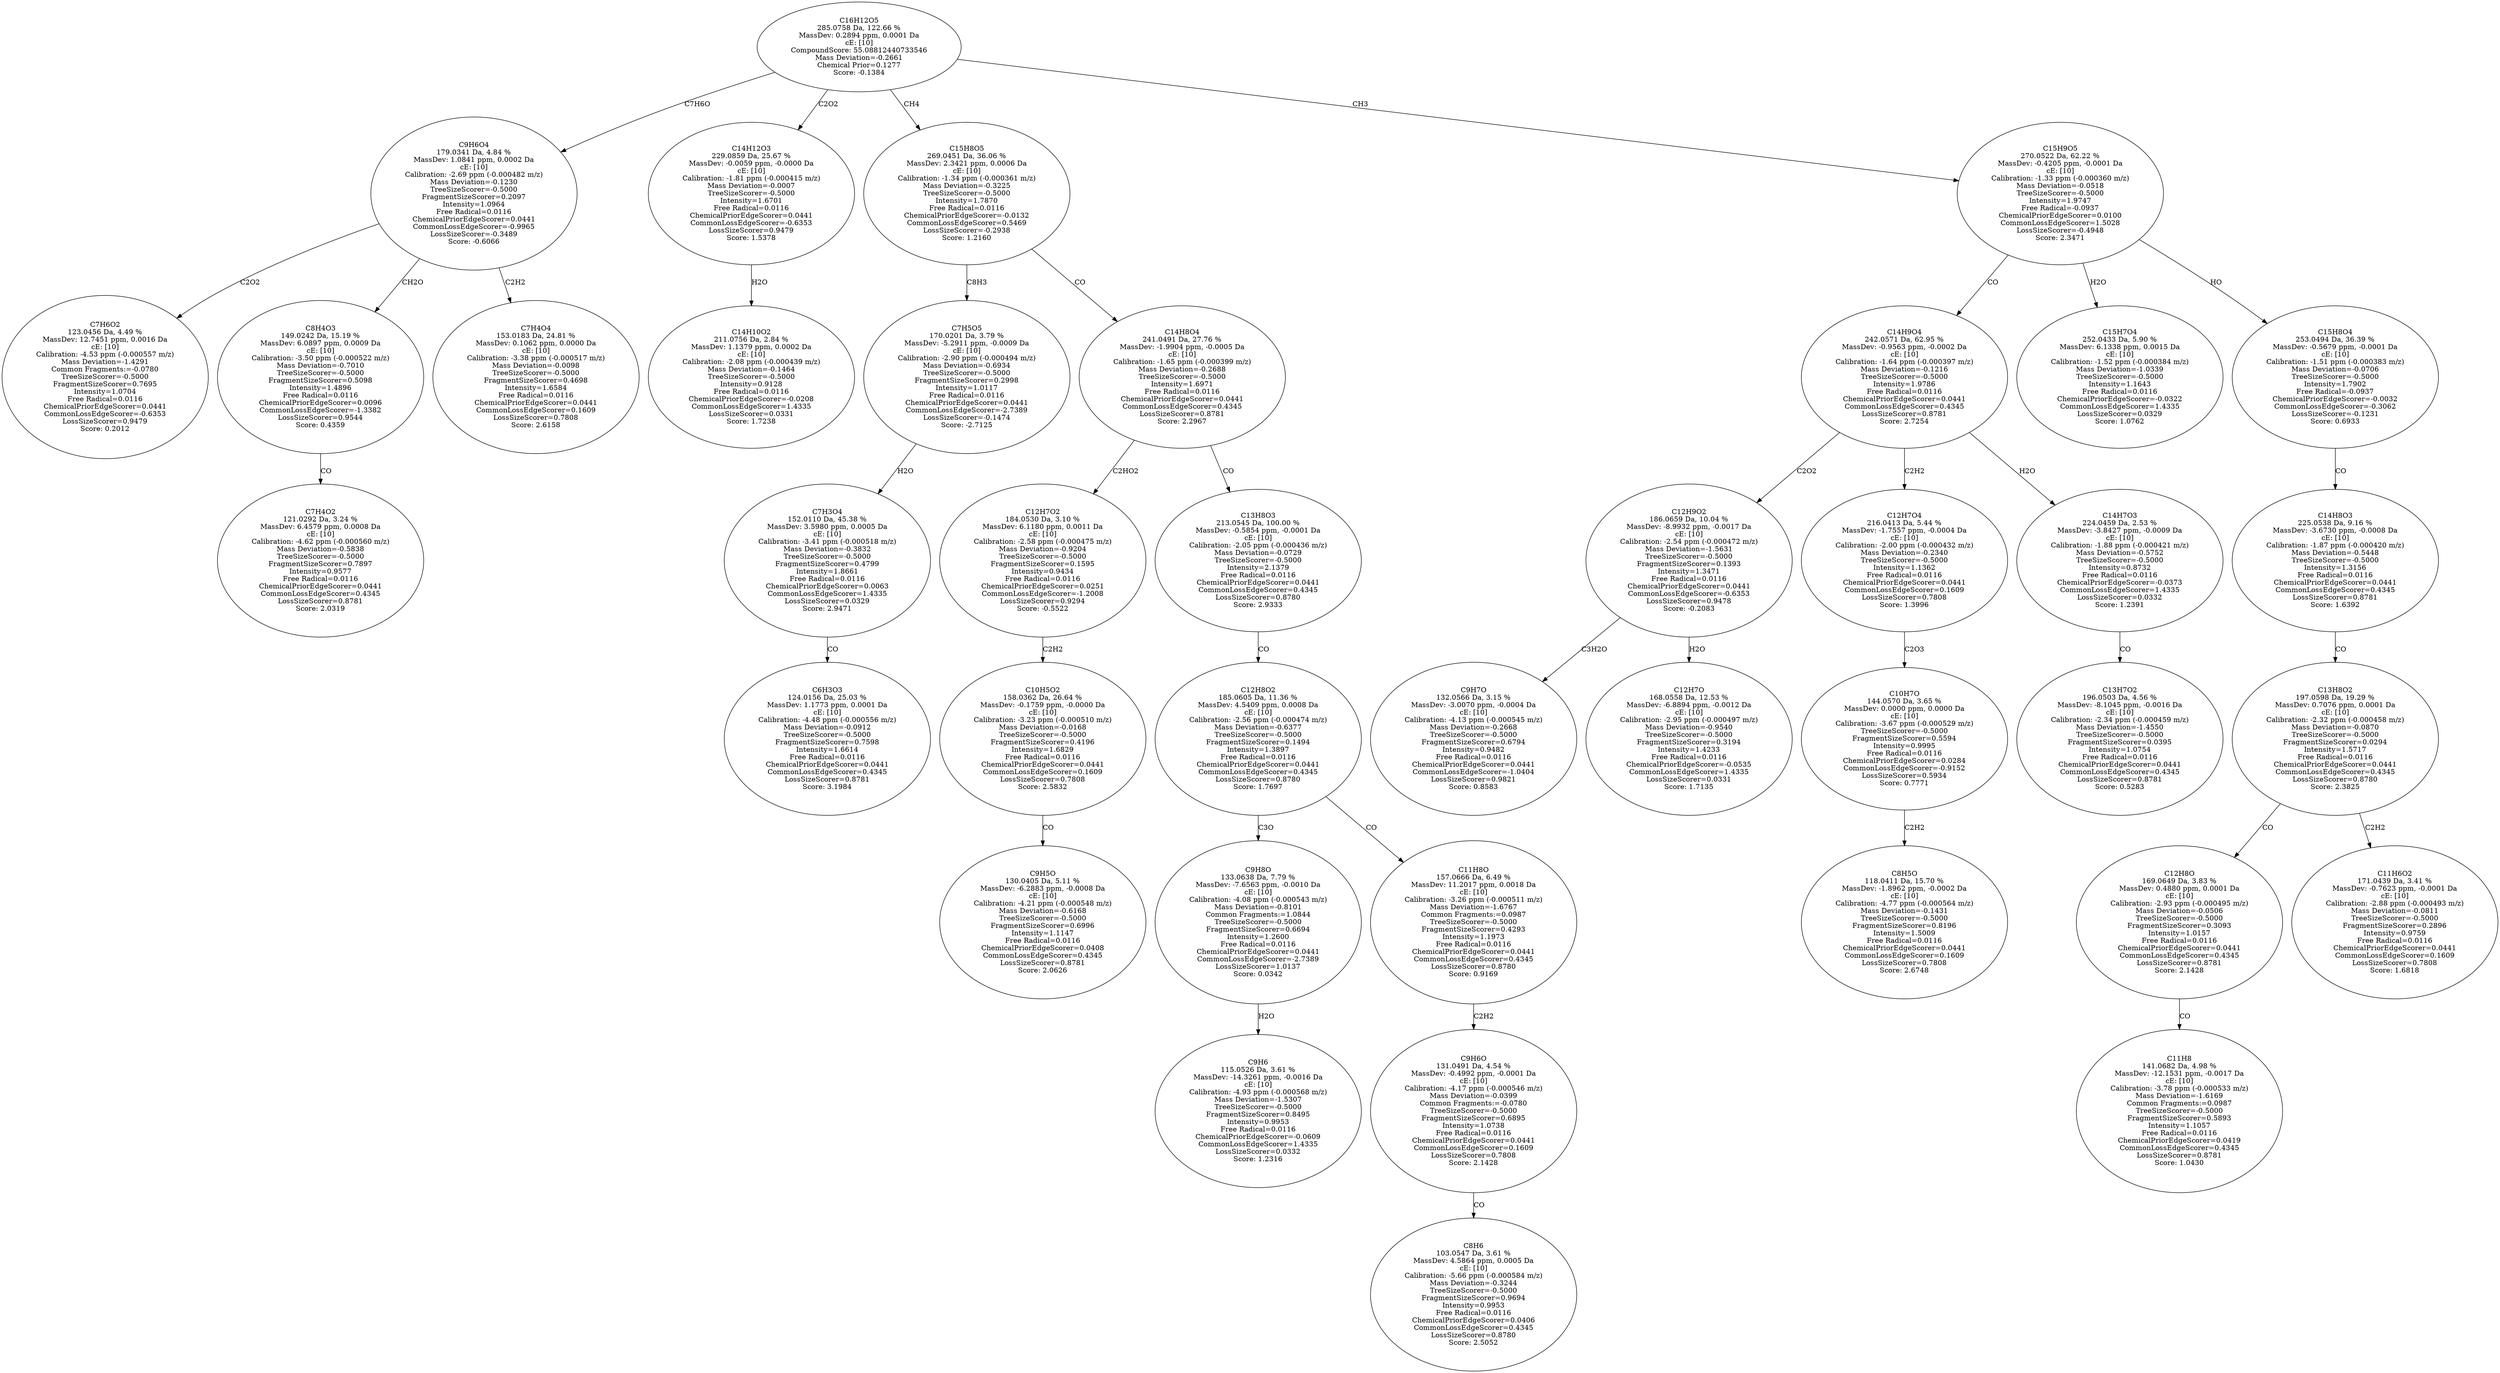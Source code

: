 strict digraph {
v1 [label="C7H6O2\n123.0456 Da, 4.49 %\nMassDev: 12.7451 ppm, 0.0016 Da\ncE: [10]\nCalibration: -4.53 ppm (-0.000557 m/z)\nMass Deviation=-1.4291\nCommon Fragments:=-0.0780\nTreeSizeScorer=-0.5000\nFragmentSizeScorer=0.7695\nIntensity=1.0704\nFree Radical=0.0116\nChemicalPriorEdgeScorer=0.0441\nCommonLossEdgeScorer=-0.6353\nLossSizeScorer=0.9479\nScore: 0.2012"];
v2 [label="C7H4O2\n121.0292 Da, 3.24 %\nMassDev: 6.4579 ppm, 0.0008 Da\ncE: [10]\nCalibration: -4.62 ppm (-0.000560 m/z)\nMass Deviation=-0.5838\nTreeSizeScorer=-0.5000\nFragmentSizeScorer=0.7897\nIntensity=0.9577\nFree Radical=0.0116\nChemicalPriorEdgeScorer=0.0441\nCommonLossEdgeScorer=0.4345\nLossSizeScorer=0.8781\nScore: 2.0319"];
v3 [label="C8H4O3\n149.0242 Da, 15.19 %\nMassDev: 6.0897 ppm, 0.0009 Da\ncE: [10]\nCalibration: -3.50 ppm (-0.000522 m/z)\nMass Deviation=-0.7010\nTreeSizeScorer=-0.5000\nFragmentSizeScorer=0.5098\nIntensity=1.4896\nFree Radical=0.0116\nChemicalPriorEdgeScorer=0.0096\nCommonLossEdgeScorer=-1.3382\nLossSizeScorer=0.9544\nScore: 0.4359"];
v4 [label="C7H4O4\n153.0183 Da, 24.81 %\nMassDev: 0.1062 ppm, 0.0000 Da\ncE: [10]\nCalibration: -3.38 ppm (-0.000517 m/z)\nMass Deviation=-0.0098\nTreeSizeScorer=-0.5000\nFragmentSizeScorer=0.4698\nIntensity=1.6584\nFree Radical=0.0116\nChemicalPriorEdgeScorer=0.0441\nCommonLossEdgeScorer=0.1609\nLossSizeScorer=0.7808\nScore: 2.6158"];
v5 [label="C9H6O4\n179.0341 Da, 4.84 %\nMassDev: 1.0841 ppm, 0.0002 Da\ncE: [10]\nCalibration: -2.69 ppm (-0.000482 m/z)\nMass Deviation=-0.1230\nTreeSizeScorer=-0.5000\nFragmentSizeScorer=0.2097\nIntensity=1.0964\nFree Radical=0.0116\nChemicalPriorEdgeScorer=0.0441\nCommonLossEdgeScorer=-0.9965\nLossSizeScorer=-0.3489\nScore: -0.6066"];
v6 [label="C14H10O2\n211.0756 Da, 2.84 %\nMassDev: 1.1379 ppm, 0.0002 Da\ncE: [10]\nCalibration: -2.08 ppm (-0.000439 m/z)\nMass Deviation=-0.1464\nTreeSizeScorer=-0.5000\nIntensity=0.9128\nFree Radical=0.0116\nChemicalPriorEdgeScorer=-0.0208\nCommonLossEdgeScorer=1.4335\nLossSizeScorer=0.0331\nScore: 1.7238"];
v7 [label="C14H12O3\n229.0859 Da, 25.67 %\nMassDev: -0.0059 ppm, -0.0000 Da\ncE: [10]\nCalibration: -1.81 ppm (-0.000415 m/z)\nMass Deviation=-0.0007\nTreeSizeScorer=-0.5000\nIntensity=1.6701\nFree Radical=0.0116\nChemicalPriorEdgeScorer=0.0441\nCommonLossEdgeScorer=-0.6353\nLossSizeScorer=0.9479\nScore: 1.5378"];
v8 [label="C6H3O3\n124.0156 Da, 25.03 %\nMassDev: 1.1773 ppm, 0.0001 Da\ncE: [10]\nCalibration: -4.48 ppm (-0.000556 m/z)\nMass Deviation=-0.0912\nTreeSizeScorer=-0.5000\nFragmentSizeScorer=0.7598\nIntensity=1.6614\nFree Radical=0.0116\nChemicalPriorEdgeScorer=0.0441\nCommonLossEdgeScorer=0.4345\nLossSizeScorer=0.8781\nScore: 3.1984"];
v9 [label="C7H3O4\n152.0110 Da, 45.38 %\nMassDev: 3.5980 ppm, 0.0005 Da\ncE: [10]\nCalibration: -3.41 ppm (-0.000518 m/z)\nMass Deviation=-0.3832\nTreeSizeScorer=-0.5000\nFragmentSizeScorer=0.4799\nIntensity=1.8661\nFree Radical=0.0116\nChemicalPriorEdgeScorer=0.0063\nCommonLossEdgeScorer=1.4335\nLossSizeScorer=0.0329\nScore: 2.9471"];
v10 [label="C7H5O5\n170.0201 Da, 3.79 %\nMassDev: -5.2911 ppm, -0.0009 Da\ncE: [10]\nCalibration: -2.90 ppm (-0.000494 m/z)\nMass Deviation=-0.6934\nTreeSizeScorer=-0.5000\nFragmentSizeScorer=0.2998\nIntensity=1.0117\nFree Radical=0.0116\nChemicalPriorEdgeScorer=0.0441\nCommonLossEdgeScorer=-2.7389\nLossSizeScorer=-0.1474\nScore: -2.7125"];
v11 [label="C9H5O\n130.0405 Da, 5.11 %\nMassDev: -6.2883 ppm, -0.0008 Da\ncE: [10]\nCalibration: -4.21 ppm (-0.000548 m/z)\nMass Deviation=-0.6168\nTreeSizeScorer=-0.5000\nFragmentSizeScorer=0.6996\nIntensity=1.1147\nFree Radical=0.0116\nChemicalPriorEdgeScorer=0.0408\nCommonLossEdgeScorer=0.4345\nLossSizeScorer=0.8781\nScore: 2.0626"];
v12 [label="C10H5O2\n158.0362 Da, 26.64 %\nMassDev: -0.1759 ppm, -0.0000 Da\ncE: [10]\nCalibration: -3.23 ppm (-0.000510 m/z)\nMass Deviation=-0.0168\nTreeSizeScorer=-0.5000\nFragmentSizeScorer=0.4196\nIntensity=1.6829\nFree Radical=0.0116\nChemicalPriorEdgeScorer=0.0441\nCommonLossEdgeScorer=0.1609\nLossSizeScorer=0.7808\nScore: 2.5832"];
v13 [label="C12H7O2\n184.0530 Da, 3.10 %\nMassDev: 6.1180 ppm, 0.0011 Da\ncE: [10]\nCalibration: -2.58 ppm (-0.000475 m/z)\nMass Deviation=-0.9204\nTreeSizeScorer=-0.5000\nFragmentSizeScorer=0.1595\nIntensity=0.9434\nFree Radical=0.0116\nChemicalPriorEdgeScorer=0.0251\nCommonLossEdgeScorer=-1.2008\nLossSizeScorer=0.9294\nScore: -0.5522"];
v14 [label="C9H6\n115.0526 Da, 3.61 %\nMassDev: -14.3261 ppm, -0.0016 Da\ncE: [10]\nCalibration: -4.93 ppm (-0.000568 m/z)\nMass Deviation=-1.5307\nTreeSizeScorer=-0.5000\nFragmentSizeScorer=0.8495\nIntensity=0.9953\nFree Radical=0.0116\nChemicalPriorEdgeScorer=-0.0609\nCommonLossEdgeScorer=1.4335\nLossSizeScorer=0.0332\nScore: 1.2316"];
v15 [label="C9H8O\n133.0638 Da, 7.79 %\nMassDev: -7.6563 ppm, -0.0010 Da\ncE: [10]\nCalibration: -4.08 ppm (-0.000543 m/z)\nMass Deviation=-0.8101\nCommon Fragments:=1.0844\nTreeSizeScorer=-0.5000\nFragmentSizeScorer=0.6694\nIntensity=1.2600\nFree Radical=0.0116\nChemicalPriorEdgeScorer=0.0441\nCommonLossEdgeScorer=-2.7389\nLossSizeScorer=1.0137\nScore: 0.0342"];
v16 [label="C8H6\n103.0547 Da, 3.61 %\nMassDev: 4.5864 ppm, 0.0005 Da\ncE: [10]\nCalibration: -5.66 ppm (-0.000584 m/z)\nMass Deviation=-0.3244\nTreeSizeScorer=-0.5000\nFragmentSizeScorer=0.9694\nIntensity=0.9953\nFree Radical=0.0116\nChemicalPriorEdgeScorer=0.0406\nCommonLossEdgeScorer=0.4345\nLossSizeScorer=0.8780\nScore: 2.5052"];
v17 [label="C9H6O\n131.0491 Da, 4.54 %\nMassDev: -0.4992 ppm, -0.0001 Da\ncE: [10]\nCalibration: -4.17 ppm (-0.000546 m/z)\nMass Deviation=-0.0399\nCommon Fragments:=-0.0780\nTreeSizeScorer=-0.5000\nFragmentSizeScorer=0.6895\nIntensity=1.0738\nFree Radical=0.0116\nChemicalPriorEdgeScorer=0.0441\nCommonLossEdgeScorer=0.1609\nLossSizeScorer=0.7808\nScore: 2.1428"];
v18 [label="C11H8O\n157.0666 Da, 6.49 %\nMassDev: 11.2017 ppm, 0.0018 Da\ncE: [10]\nCalibration: -3.26 ppm (-0.000511 m/z)\nMass Deviation=-1.6767\nCommon Fragments:=0.0987\nTreeSizeScorer=-0.5000\nFragmentSizeScorer=0.4293\nIntensity=1.1973\nFree Radical=0.0116\nChemicalPriorEdgeScorer=0.0441\nCommonLossEdgeScorer=0.4345\nLossSizeScorer=0.8780\nScore: 0.9169"];
v19 [label="C12H8O2\n185.0605 Da, 11.36 %\nMassDev: 4.5409 ppm, 0.0008 Da\ncE: [10]\nCalibration: -2.56 ppm (-0.000474 m/z)\nMass Deviation=-0.6377\nTreeSizeScorer=-0.5000\nFragmentSizeScorer=0.1494\nIntensity=1.3897\nFree Radical=0.0116\nChemicalPriorEdgeScorer=0.0441\nCommonLossEdgeScorer=0.4345\nLossSizeScorer=0.8780\nScore: 1.7697"];
v20 [label="C13H8O3\n213.0545 Da, 100.00 %\nMassDev: -0.5854 ppm, -0.0001 Da\ncE: [10]\nCalibration: -2.05 ppm (-0.000436 m/z)\nMass Deviation=-0.0729\nTreeSizeScorer=-0.5000\nIntensity=2.1379\nFree Radical=0.0116\nChemicalPriorEdgeScorer=0.0441\nCommonLossEdgeScorer=0.4345\nLossSizeScorer=0.8780\nScore: 2.9333"];
v21 [label="C14H8O4\n241.0491 Da, 27.76 %\nMassDev: -1.9904 ppm, -0.0005 Da\ncE: [10]\nCalibration: -1.65 ppm (-0.000399 m/z)\nMass Deviation=-0.2688\nTreeSizeScorer=-0.5000\nIntensity=1.6971\nFree Radical=0.0116\nChemicalPriorEdgeScorer=0.0441\nCommonLossEdgeScorer=0.4345\nLossSizeScorer=0.8781\nScore: 2.2967"];
v22 [label="C15H8O5\n269.0451 Da, 36.06 %\nMassDev: 2.3421 ppm, 0.0006 Da\ncE: [10]\nCalibration: -1.34 ppm (-0.000361 m/z)\nMass Deviation=-0.3225\nTreeSizeScorer=-0.5000\nIntensity=1.7870\nFree Radical=0.0116\nChemicalPriorEdgeScorer=-0.0132\nCommonLossEdgeScorer=0.5469\nLossSizeScorer=-0.2938\nScore: 1.2160"];
v23 [label="C9H7O\n132.0566 Da, 3.15 %\nMassDev: -3.0070 ppm, -0.0004 Da\ncE: [10]\nCalibration: -4.13 ppm (-0.000545 m/z)\nMass Deviation=-0.2668\nTreeSizeScorer=-0.5000\nFragmentSizeScorer=0.6794\nIntensity=0.9482\nFree Radical=0.0116\nChemicalPriorEdgeScorer=0.0441\nCommonLossEdgeScorer=-1.0404\nLossSizeScorer=0.9821\nScore: 0.8583"];
v24 [label="C12H7O\n168.0558 Da, 12.53 %\nMassDev: -6.8894 ppm, -0.0012 Da\ncE: [10]\nCalibration: -2.95 ppm (-0.000497 m/z)\nMass Deviation=-0.9540\nTreeSizeScorer=-0.5000\nFragmentSizeScorer=0.3194\nIntensity=1.4233\nFree Radical=0.0116\nChemicalPriorEdgeScorer=-0.0535\nCommonLossEdgeScorer=1.4335\nLossSizeScorer=0.0331\nScore: 1.7135"];
v25 [label="C12H9O2\n186.0659 Da, 10.04 %\nMassDev: -8.9932 ppm, -0.0017 Da\ncE: [10]\nCalibration: -2.54 ppm (-0.000472 m/z)\nMass Deviation=-1.5631\nTreeSizeScorer=-0.5000\nFragmentSizeScorer=0.1393\nIntensity=1.3471\nFree Radical=0.0116\nChemicalPriorEdgeScorer=0.0441\nCommonLossEdgeScorer=-0.6353\nLossSizeScorer=0.9478\nScore: -0.2083"];
v26 [label="C8H5O\n118.0411 Da, 15.70 %\nMassDev: -1.8962 ppm, -0.0002 Da\ncE: [10]\nCalibration: -4.77 ppm (-0.000564 m/z)\nMass Deviation=-0.1431\nTreeSizeScorer=-0.5000\nFragmentSizeScorer=0.8196\nIntensity=1.5009\nFree Radical=0.0116\nChemicalPriorEdgeScorer=0.0441\nCommonLossEdgeScorer=0.1609\nLossSizeScorer=0.7808\nScore: 2.6748"];
v27 [label="C10H7O\n144.0570 Da, 3.65 %\nMassDev: 0.0000 ppm, 0.0000 Da\ncE: [10]\nCalibration: -3.67 ppm (-0.000529 m/z)\nTreeSizeScorer=-0.5000\nFragmentSizeScorer=0.5594\nIntensity=0.9995\nFree Radical=0.0116\nChemicalPriorEdgeScorer=0.0284\nCommonLossEdgeScorer=-0.9152\nLossSizeScorer=0.5934\nScore: 0.7771"];
v28 [label="C12H7O4\n216.0413 Da, 5.44 %\nMassDev: -1.7557 ppm, -0.0004 Da\ncE: [10]\nCalibration: -2.00 ppm (-0.000432 m/z)\nMass Deviation=-0.2340\nTreeSizeScorer=-0.5000\nIntensity=1.1362\nFree Radical=0.0116\nChemicalPriorEdgeScorer=0.0441\nCommonLossEdgeScorer=0.1609\nLossSizeScorer=0.7808\nScore: 1.3996"];
v29 [label="C13H7O2\n196.0503 Da, 4.56 %\nMassDev: -8.1045 ppm, -0.0016 Da\ncE: [10]\nCalibration: -2.34 ppm (-0.000459 m/z)\nMass Deviation=-1.4550\nTreeSizeScorer=-0.5000\nFragmentSizeScorer=0.0395\nIntensity=1.0754\nFree Radical=0.0116\nChemicalPriorEdgeScorer=0.0441\nCommonLossEdgeScorer=0.4345\nLossSizeScorer=0.8781\nScore: 0.5283"];
v30 [label="C14H7O3\n224.0459 Da, 2.53 %\nMassDev: -3.8427 ppm, -0.0009 Da\ncE: [10]\nCalibration: -1.88 ppm (-0.000421 m/z)\nMass Deviation=-0.5752\nTreeSizeScorer=-0.5000\nIntensity=0.8732\nFree Radical=0.0116\nChemicalPriorEdgeScorer=-0.0373\nCommonLossEdgeScorer=1.4335\nLossSizeScorer=0.0332\nScore: 1.2391"];
v31 [label="C14H9O4\n242.0571 Da, 62.95 %\nMassDev: -0.9563 ppm, -0.0002 Da\ncE: [10]\nCalibration: -1.64 ppm (-0.000397 m/z)\nMass Deviation=-0.1216\nTreeSizeScorer=-0.5000\nIntensity=1.9786\nFree Radical=0.0116\nChemicalPriorEdgeScorer=0.0441\nCommonLossEdgeScorer=0.4345\nLossSizeScorer=0.8781\nScore: 2.7254"];
v32 [label="C15H7O4\n252.0433 Da, 5.90 %\nMassDev: 6.1338 ppm, 0.0015 Da\ncE: [10]\nCalibration: -1.52 ppm (-0.000384 m/z)\nMass Deviation=-1.0339\nTreeSizeScorer=-0.5000\nIntensity=1.1643\nFree Radical=0.0116\nChemicalPriorEdgeScorer=-0.0322\nCommonLossEdgeScorer=1.4335\nLossSizeScorer=0.0329\nScore: 1.0762"];
v33 [label="C11H8\n141.0682 Da, 4.98 %\nMassDev: -12.1531 ppm, -0.0017 Da\ncE: [10]\nCalibration: -3.78 ppm (-0.000533 m/z)\nMass Deviation=-1.6169\nCommon Fragments:=0.0987\nTreeSizeScorer=-0.5000\nFragmentSizeScorer=0.5893\nIntensity=1.1057\nFree Radical=0.0116\nChemicalPriorEdgeScorer=0.0419\nCommonLossEdgeScorer=0.4345\nLossSizeScorer=0.8781\nScore: 1.0430"];
v34 [label="C12H8O\n169.0649 Da, 3.83 %\nMassDev: 0.4880 ppm, 0.0001 Da\ncE: [10]\nCalibration: -2.93 ppm (-0.000495 m/z)\nMass Deviation=-0.0506\nTreeSizeScorer=-0.5000\nFragmentSizeScorer=0.3093\nIntensity=1.0157\nFree Radical=0.0116\nChemicalPriorEdgeScorer=0.0441\nCommonLossEdgeScorer=0.4345\nLossSizeScorer=0.8781\nScore: 2.1428"];
v35 [label="C11H6O2\n171.0439 Da, 3.41 %\nMassDev: -0.7623 ppm, -0.0001 Da\ncE: [10]\nCalibration: -2.88 ppm (-0.000493 m/z)\nMass Deviation=-0.0811\nTreeSizeScorer=-0.5000\nFragmentSizeScorer=0.2896\nIntensity=0.9759\nFree Radical=0.0116\nChemicalPriorEdgeScorer=0.0441\nCommonLossEdgeScorer=0.1609\nLossSizeScorer=0.7808\nScore: 1.6818"];
v36 [label="C13H8O2\n197.0598 Da, 19.29 %\nMassDev: 0.7076 ppm, 0.0001 Da\ncE: [10]\nCalibration: -2.32 ppm (-0.000458 m/z)\nMass Deviation=-0.0870\nTreeSizeScorer=-0.5000\nFragmentSizeScorer=0.0294\nIntensity=1.5717\nFree Radical=0.0116\nChemicalPriorEdgeScorer=0.0441\nCommonLossEdgeScorer=0.4345\nLossSizeScorer=0.8780\nScore: 2.3825"];
v37 [label="C14H8O3\n225.0538 Da, 9.16 %\nMassDev: -3.6730 ppm, -0.0008 Da\ncE: [10]\nCalibration: -1.87 ppm (-0.000420 m/z)\nMass Deviation=-0.5448\nTreeSizeScorer=-0.5000\nIntensity=1.3156\nFree Radical=0.0116\nChemicalPriorEdgeScorer=0.0441\nCommonLossEdgeScorer=0.4345\nLossSizeScorer=0.8781\nScore: 1.6392"];
v38 [label="C15H8O4\n253.0494 Da, 36.39 %\nMassDev: -0.5679 ppm, -0.0001 Da\ncE: [10]\nCalibration: -1.51 ppm (-0.000383 m/z)\nMass Deviation=-0.0706\nTreeSizeScorer=-0.5000\nIntensity=1.7902\nFree Radical=-0.0937\nChemicalPriorEdgeScorer=-0.0032\nCommonLossEdgeScorer=-0.3062\nLossSizeScorer=-0.1231\nScore: 0.6933"];
v39 [label="C15H9O5\n270.0522 Da, 62.22 %\nMassDev: -0.4205 ppm, -0.0001 Da\ncE: [10]\nCalibration: -1.33 ppm (-0.000360 m/z)\nMass Deviation=-0.0518\nTreeSizeScorer=-0.5000\nIntensity=1.9747\nFree Radical=-0.0937\nChemicalPriorEdgeScorer=0.0100\nCommonLossEdgeScorer=1.5028\nLossSizeScorer=-0.4948\nScore: 2.3471"];
v40 [label="C16H12O5\n285.0758 Da, 122.66 %\nMassDev: 0.2894 ppm, 0.0001 Da\ncE: [10]\nCompoundScore: 55.08812440733546\nMass Deviation=-0.2661\nChemical Prior=0.1277\nScore: -0.1384"];
v5 -> v1 [label="C2O2"];
v3 -> v2 [label="CO"];
v5 -> v3 [label="CH2O"];
v5 -> v4 [label="C2H2"];
v40 -> v5 [label="C7H6O"];
v7 -> v6 [label="H2O"];
v40 -> v7 [label="C2O2"];
v9 -> v8 [label="CO"];
v10 -> v9 [label="H2O"];
v22 -> v10 [label="C8H3"];
v12 -> v11 [label="CO"];
v13 -> v12 [label="C2H2"];
v21 -> v13 [label="C2HO2"];
v15 -> v14 [label="H2O"];
v19 -> v15 [label="C3O"];
v17 -> v16 [label="CO"];
v18 -> v17 [label="C2H2"];
v19 -> v18 [label="CO"];
v20 -> v19 [label="CO"];
v21 -> v20 [label="CO"];
v22 -> v21 [label="CO"];
v40 -> v22 [label="CH4"];
v25 -> v23 [label="C3H2O"];
v25 -> v24 [label="H2O"];
v31 -> v25 [label="C2O2"];
v27 -> v26 [label="C2H2"];
v28 -> v27 [label="C2O3"];
v31 -> v28 [label="C2H2"];
v30 -> v29 [label="CO"];
v31 -> v30 [label="H2O"];
v39 -> v31 [label="CO"];
v39 -> v32 [label="H2O"];
v34 -> v33 [label="CO"];
v36 -> v34 [label="CO"];
v36 -> v35 [label="C2H2"];
v37 -> v36 [label="CO"];
v38 -> v37 [label="CO"];
v39 -> v38 [label="HO"];
v40 -> v39 [label="CH3"];
}